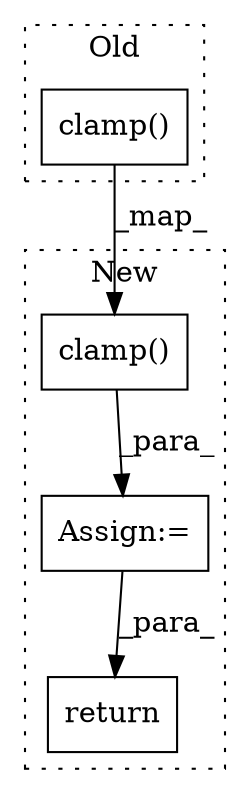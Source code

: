 digraph G {
subgraph cluster0 {
1 [label="clamp()" a="75" s="366,393" l="12,1" shape="box"];
label = "Old";
style="dotted";
}
subgraph cluster1 {
2 [label="clamp()" a="75" s="354,381" l="12,1" shape="box"];
3 [label="Assign:=" a="68" s="307" l="3" shape="box"];
4 [label="return" a="93" s="701" l="7" shape="box"];
label = "New";
style="dotted";
}
1 -> 2 [label="_map_"];
2 -> 3 [label="_para_"];
3 -> 4 [label="_para_"];
}